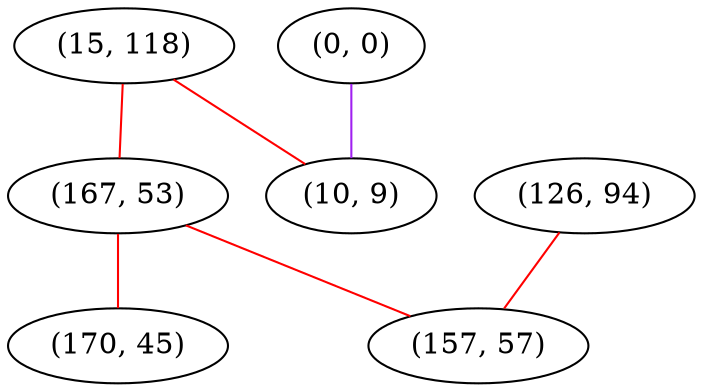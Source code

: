 graph "" {
"(15, 118)";
"(167, 53)";
"(170, 45)";
"(0, 0)";
"(126, 94)";
"(157, 57)";
"(10, 9)";
"(15, 118)" -- "(167, 53)"  [color=red, key=0, weight=1];
"(15, 118)" -- "(10, 9)"  [color=red, key=0, weight=1];
"(167, 53)" -- "(157, 57)"  [color=red, key=0, weight=1];
"(167, 53)" -- "(170, 45)"  [color=red, key=0, weight=1];
"(0, 0)" -- "(10, 9)"  [color=purple, key=0, weight=4];
"(126, 94)" -- "(157, 57)"  [color=red, key=0, weight=1];
}
